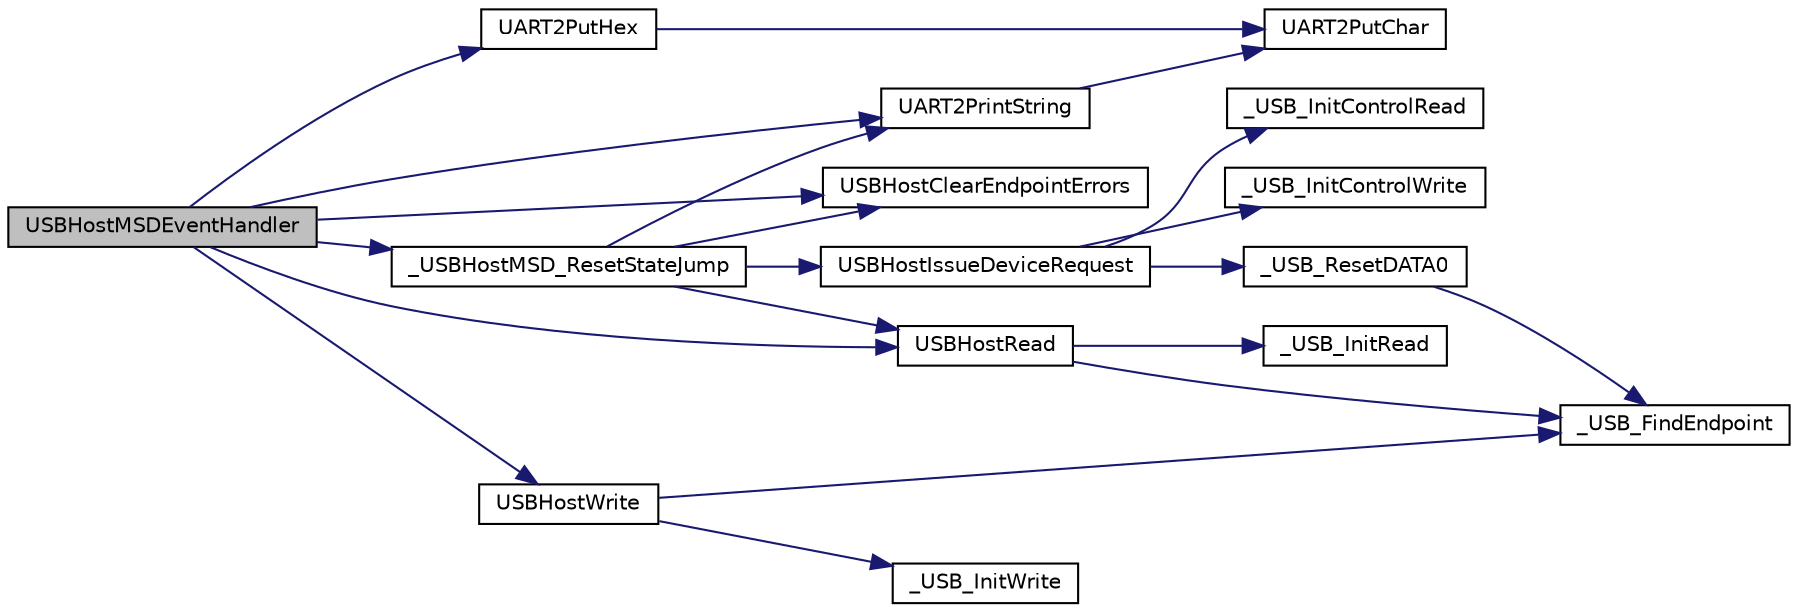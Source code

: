digraph "USBHostMSDEventHandler"
{
  edge [fontname="Helvetica",fontsize="10",labelfontname="Helvetica",labelfontsize="10"];
  node [fontname="Helvetica",fontsize="10",shape=record];
  rankdir="LR";
  Node1 [label="USBHostMSDEventHandler",height=0.2,width=0.4,color="black", fillcolor="grey75", style="filled", fontcolor="black"];
  Node1 -> Node2 [color="midnightblue",fontsize="10",style="solid"];
  Node2 [label="UART2PrintString",height=0.2,width=0.4,color="black", fillcolor="white", style="filled",URL="$uart2_8c.html#a4f250e76dccb6dc8450c04efbc8e9a8f"];
  Node2 -> Node3 [color="midnightblue",fontsize="10",style="solid"];
  Node3 [label="UART2PutChar",height=0.2,width=0.4,color="black", fillcolor="white", style="filled",URL="$uart2_8c.html#a23f0e312ef33167a4c51b6b353135e89"];
  Node1 -> Node4 [color="midnightblue",fontsize="10",style="solid"];
  Node4 [label="UART2PutHex",height=0.2,width=0.4,color="black", fillcolor="white", style="filled",URL="$uart2_8c.html#af13e4f872814dbf76917927d9237a44f"];
  Node4 -> Node3 [color="midnightblue",fontsize="10",style="solid"];
  Node1 -> Node5 [color="midnightblue",fontsize="10",style="solid"];
  Node5 [label="USBHostClearEndpointErrors",height=0.2,width=0.4,color="black", fillcolor="white", style="filled",URL="$usb__host_8h.html#a3b6ee26c00025379e3c67ca5b99eb010"];
  Node1 -> Node6 [color="midnightblue",fontsize="10",style="solid"];
  Node6 [label="USBHostRead",height=0.2,width=0.4,color="black", fillcolor="white", style="filled",URL="$usb__host_8h.html#abb1e7fbe92c771bdc0f8b3219538b3e6"];
  Node6 -> Node7 [color="midnightblue",fontsize="10",style="solid"];
  Node7 [label="_USB_FindEndpoint",height=0.2,width=0.4,color="black", fillcolor="white", style="filled",URL="$usb__host_8c.html#ae449b4da12d04e5c006874382c84caab"];
  Node6 -> Node8 [color="midnightblue",fontsize="10",style="solid"];
  Node8 [label="_USB_InitRead",height=0.2,width=0.4,color="black", fillcolor="white", style="filled",URL="$usb__host_8c.html#a980bc0a87a2b743b32edb6b6d38a4cb2"];
  Node1 -> Node9 [color="midnightblue",fontsize="10",style="solid"];
  Node9 [label="USBHostWrite",height=0.2,width=0.4,color="black", fillcolor="white", style="filled",URL="$usb__host_8h.html#aab4a83f31884a531ad00ce9255c2a2c0"];
  Node9 -> Node7 [color="midnightblue",fontsize="10",style="solid"];
  Node9 -> Node10 [color="midnightblue",fontsize="10",style="solid"];
  Node10 [label="_USB_InitWrite",height=0.2,width=0.4,color="black", fillcolor="white", style="filled",URL="$usb__host_8c.html#a2c2d163e2fd091e8ebcbdd0c27408516"];
  Node1 -> Node11 [color="midnightblue",fontsize="10",style="solid"];
  Node11 [label="_USBHostMSD_ResetStateJump",height=0.2,width=0.4,color="black", fillcolor="white", style="filled",URL="$usb__host__msd_8c.html#acbd0bfa9f919bb3373ddda4e0ab7471c"];
  Node11 -> Node12 [color="midnightblue",fontsize="10",style="solid"];
  Node12 [label="USBHostIssueDeviceRequest",height=0.2,width=0.4,color="black", fillcolor="white", style="filled",URL="$usb__host_8h.html#a17f2dbf6b2ef2c47a52dc50b64776344"];
  Node12 -> Node13 [color="midnightblue",fontsize="10",style="solid"];
  Node13 [label="_USB_ResetDATA0",height=0.2,width=0.4,color="black", fillcolor="white", style="filled",URL="$usb__host_8c.html#a5d09188ddf7b972f9b2f54d11c0081f6"];
  Node13 -> Node7 [color="midnightblue",fontsize="10",style="solid"];
  Node12 -> Node14 [color="midnightblue",fontsize="10",style="solid"];
  Node14 [label="_USB_InitControlWrite",height=0.2,width=0.4,color="black", fillcolor="white", style="filled",URL="$usb__host_8c.html#a058419fc74add8358df667b00c827581"];
  Node12 -> Node15 [color="midnightblue",fontsize="10",style="solid"];
  Node15 [label="_USB_InitControlRead",height=0.2,width=0.4,color="black", fillcolor="white", style="filled",URL="$usb__host_8c.html#af241c7058876aad3e2680b191af50a5c"];
  Node11 -> Node5 [color="midnightblue",fontsize="10",style="solid"];
  Node11 -> Node2 [color="midnightblue",fontsize="10",style="solid"];
  Node11 -> Node6 [color="midnightblue",fontsize="10",style="solid"];
}
